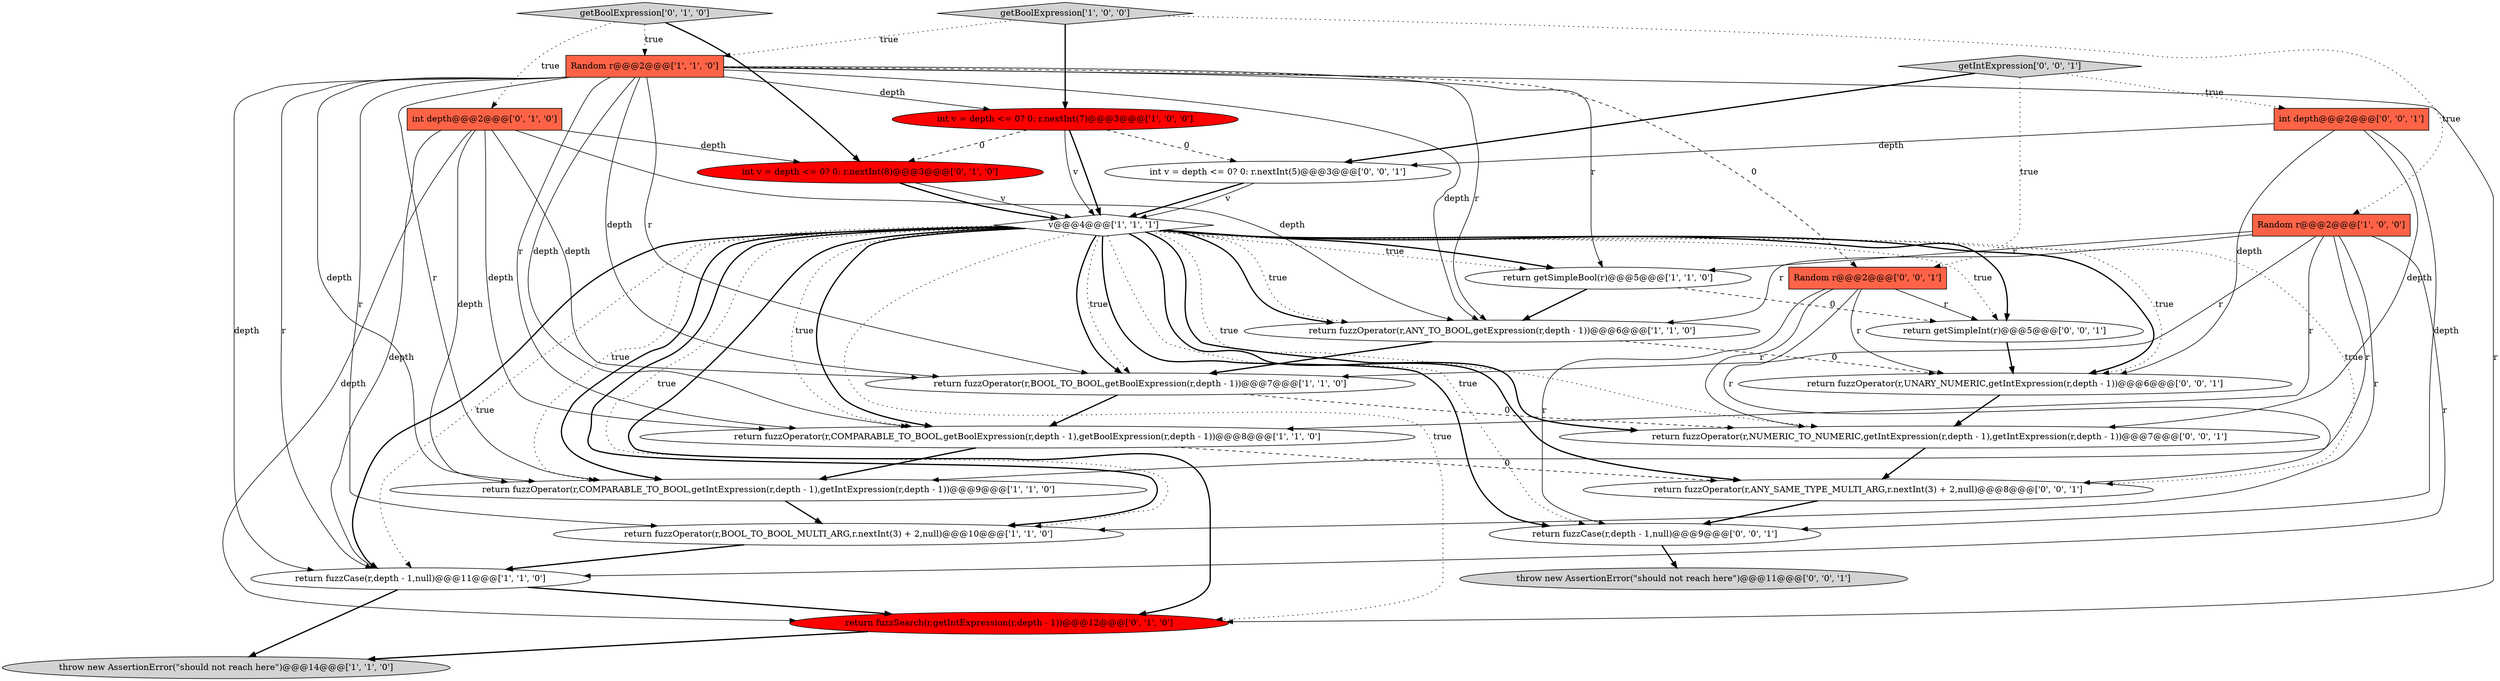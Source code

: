 digraph {
24 [style = filled, label = "return fuzzOperator(r,ANY_SAME_TYPE_MULTI_ARG,r.nextInt(3) + 2,null)@@@8@@@['0', '0', '1']", fillcolor = white, shape = ellipse image = "AAA0AAABBB3BBB"];
11 [style = filled, label = "getBoolExpression['1', '0', '0']", fillcolor = lightgray, shape = diamond image = "AAA0AAABBB1BBB"];
17 [style = filled, label = "getIntExpression['0', '0', '1']", fillcolor = lightgray, shape = diamond image = "AAA0AAABBB3BBB"];
5 [style = filled, label = "return getSimpleBool(r)@@@5@@@['1', '1', '0']", fillcolor = white, shape = ellipse image = "AAA0AAABBB1BBB"];
1 [style = filled, label = "Random r@@@2@@@['1', '0', '0']", fillcolor = tomato, shape = box image = "AAA0AAABBB1BBB"];
6 [style = filled, label = "return fuzzOperator(r,BOOL_TO_BOOL,getBoolExpression(r,depth - 1))@@@7@@@['1', '1', '0']", fillcolor = white, shape = ellipse image = "AAA0AAABBB1BBB"];
13 [style = filled, label = "int depth@@@2@@@['0', '1', '0']", fillcolor = tomato, shape = box image = "AAA0AAABBB2BBB"];
0 [style = filled, label = "return fuzzOperator(r,COMPARABLE_TO_BOOL,getIntExpression(r,depth - 1),getIntExpression(r,depth - 1))@@@9@@@['1', '1', '0']", fillcolor = white, shape = ellipse image = "AAA0AAABBB1BBB"];
8 [style = filled, label = "throw new AssertionError(\"should not reach here\")@@@14@@@['1', '1', '0']", fillcolor = lightgray, shape = ellipse image = "AAA0AAABBB1BBB"];
9 [style = filled, label = "return fuzzOperator(r,COMPARABLE_TO_BOOL,getBoolExpression(r,depth - 1),getBoolExpression(r,depth - 1))@@@8@@@['1', '1', '0']", fillcolor = white, shape = ellipse image = "AAA0AAABBB1BBB"];
3 [style = filled, label = "int v = depth <= 0? 0: r.nextInt(7)@@@3@@@['1', '0', '0']", fillcolor = red, shape = ellipse image = "AAA1AAABBB1BBB"];
15 [style = filled, label = "getBoolExpression['0', '1', '0']", fillcolor = lightgray, shape = diamond image = "AAA0AAABBB2BBB"];
20 [style = filled, label = "return fuzzOperator(r,NUMERIC_TO_NUMERIC,getIntExpression(r,depth - 1),getIntExpression(r,depth - 1))@@@7@@@['0', '0', '1']", fillcolor = white, shape = ellipse image = "AAA0AAABBB3BBB"];
2 [style = filled, label = "return fuzzOperator(r,BOOL_TO_BOOL_MULTI_ARG,r.nextInt(3) + 2,null)@@@10@@@['1', '1', '0']", fillcolor = white, shape = ellipse image = "AAA0AAABBB1BBB"];
12 [style = filled, label = "return fuzzCase(r,depth - 1,null)@@@11@@@['1', '1', '0']", fillcolor = white, shape = ellipse image = "AAA0AAABBB1BBB"];
7 [style = filled, label = "return fuzzOperator(r,ANY_TO_BOOL,getExpression(r,depth - 1))@@@6@@@['1', '1', '0']", fillcolor = white, shape = ellipse image = "AAA0AAABBB1BBB"];
18 [style = filled, label = "int depth@@@2@@@['0', '0', '1']", fillcolor = tomato, shape = box image = "AAA0AAABBB3BBB"];
14 [style = filled, label = "int v = depth <= 0? 0: r.nextInt(8)@@@3@@@['0', '1', '0']", fillcolor = red, shape = ellipse image = "AAA1AAABBB2BBB"];
19 [style = filled, label = "return fuzzOperator(r,UNARY_NUMERIC,getIntExpression(r,depth - 1))@@@6@@@['0', '0', '1']", fillcolor = white, shape = ellipse image = "AAA0AAABBB3BBB"];
21 [style = filled, label = "return fuzzCase(r,depth - 1,null)@@@9@@@['0', '0', '1']", fillcolor = white, shape = ellipse image = "AAA0AAABBB3BBB"];
4 [style = filled, label = "v@@@4@@@['1', '1', '1']", fillcolor = white, shape = diamond image = "AAA0AAABBB1BBB"];
16 [style = filled, label = "return fuzzSearch(r,getIntExpression(r,depth - 1))@@@12@@@['0', '1', '0']", fillcolor = red, shape = ellipse image = "AAA1AAABBB2BBB"];
22 [style = filled, label = "int v = depth <= 0? 0: r.nextInt(5)@@@3@@@['0', '0', '1']", fillcolor = white, shape = ellipse image = "AAA0AAABBB3BBB"];
23 [style = filled, label = "return getSimpleInt(r)@@@5@@@['0', '0', '1']", fillcolor = white, shape = ellipse image = "AAA0AAABBB3BBB"];
25 [style = filled, label = "Random r@@@2@@@['0', '0', '1']", fillcolor = tomato, shape = box image = "AAA0AAABBB3BBB"];
10 [style = filled, label = "Random r@@@2@@@['1', '1', '0']", fillcolor = tomato, shape = box image = "AAA0AAABBB1BBB"];
26 [style = filled, label = "throw new AssertionError(\"should not reach here\")@@@11@@@['0', '0', '1']", fillcolor = lightgray, shape = ellipse image = "AAA0AAABBB3BBB"];
10->7 [style = solid, label="r"];
18->21 [style = solid, label="depth"];
11->1 [style = dotted, label="true"];
4->7 [style = dotted, label="true"];
3->4 [style = bold, label=""];
10->3 [style = solid, label="depth"];
10->9 [style = solid, label="r"];
13->12 [style = solid, label="depth"];
22->4 [style = bold, label=""];
25->20 [style = solid, label="r"];
21->26 [style = bold, label=""];
10->6 [style = solid, label="depth"];
24->21 [style = bold, label=""];
10->7 [style = solid, label="depth"];
10->0 [style = solid, label="r"];
10->9 [style = solid, label="depth"];
3->4 [style = solid, label="v"];
1->9 [style = solid, label="r"];
4->24 [style = dotted, label="true"];
10->5 [style = solid, label="r"];
10->12 [style = solid, label="depth"];
4->16 [style = bold, label=""];
25->23 [style = solid, label="r"];
18->20 [style = solid, label="depth"];
6->20 [style = dashed, label="0"];
11->10 [style = dotted, label="true"];
1->7 [style = solid, label="r"];
5->23 [style = dashed, label="0"];
19->20 [style = bold, label=""];
4->23 [style = dotted, label="true"];
4->0 [style = dotted, label="true"];
4->19 [style = bold, label=""];
4->21 [style = bold, label=""];
13->0 [style = solid, label="depth"];
15->10 [style = dotted, label="true"];
3->22 [style = dashed, label="0"];
4->2 [style = bold, label=""];
10->2 [style = solid, label="r"];
4->0 [style = bold, label=""];
15->13 [style = dotted, label="true"];
25->24 [style = solid, label="r"];
25->21 [style = solid, label="r"];
18->22 [style = solid, label="depth"];
7->6 [style = bold, label=""];
1->0 [style = solid, label="r"];
14->4 [style = solid, label="v"];
5->7 [style = bold, label=""];
4->2 [style = dotted, label="true"];
4->23 [style = bold, label=""];
14->4 [style = bold, label=""];
4->9 [style = bold, label=""];
4->5 [style = dotted, label="true"];
22->4 [style = solid, label="v"];
4->24 [style = bold, label=""];
15->14 [style = bold, label=""];
13->16 [style = solid, label="depth"];
16->8 [style = bold, label=""];
17->18 [style = dotted, label="true"];
10->16 [style = solid, label="r"];
10->12 [style = solid, label="r"];
4->7 [style = bold, label=""];
10->6 [style = solid, label="r"];
4->21 [style = dotted, label="true"];
1->12 [style = solid, label="r"];
17->25 [style = dotted, label="true"];
1->5 [style = solid, label="r"];
11->3 [style = bold, label=""];
12->8 [style = bold, label=""];
13->7 [style = solid, label="depth"];
23->19 [style = bold, label=""];
4->20 [style = bold, label=""];
4->12 [style = bold, label=""];
3->14 [style = dashed, label="0"];
4->12 [style = dotted, label="true"];
1->6 [style = solid, label="r"];
1->2 [style = solid, label="r"];
4->5 [style = bold, label=""];
10->25 [style = dashed, label="0"];
4->19 [style = dotted, label="true"];
13->14 [style = solid, label="depth"];
4->6 [style = dotted, label="true"];
9->0 [style = bold, label=""];
9->24 [style = dashed, label="0"];
4->6 [style = bold, label=""];
25->19 [style = solid, label="r"];
0->2 [style = bold, label=""];
4->20 [style = dotted, label="true"];
13->6 [style = solid, label="depth"];
12->16 [style = bold, label=""];
17->22 [style = bold, label=""];
10->0 [style = solid, label="depth"];
2->12 [style = bold, label=""];
7->19 [style = dashed, label="0"];
18->19 [style = solid, label="depth"];
4->16 [style = dotted, label="true"];
6->9 [style = bold, label=""];
4->9 [style = dotted, label="true"];
20->24 [style = bold, label=""];
13->9 [style = solid, label="depth"];
}
